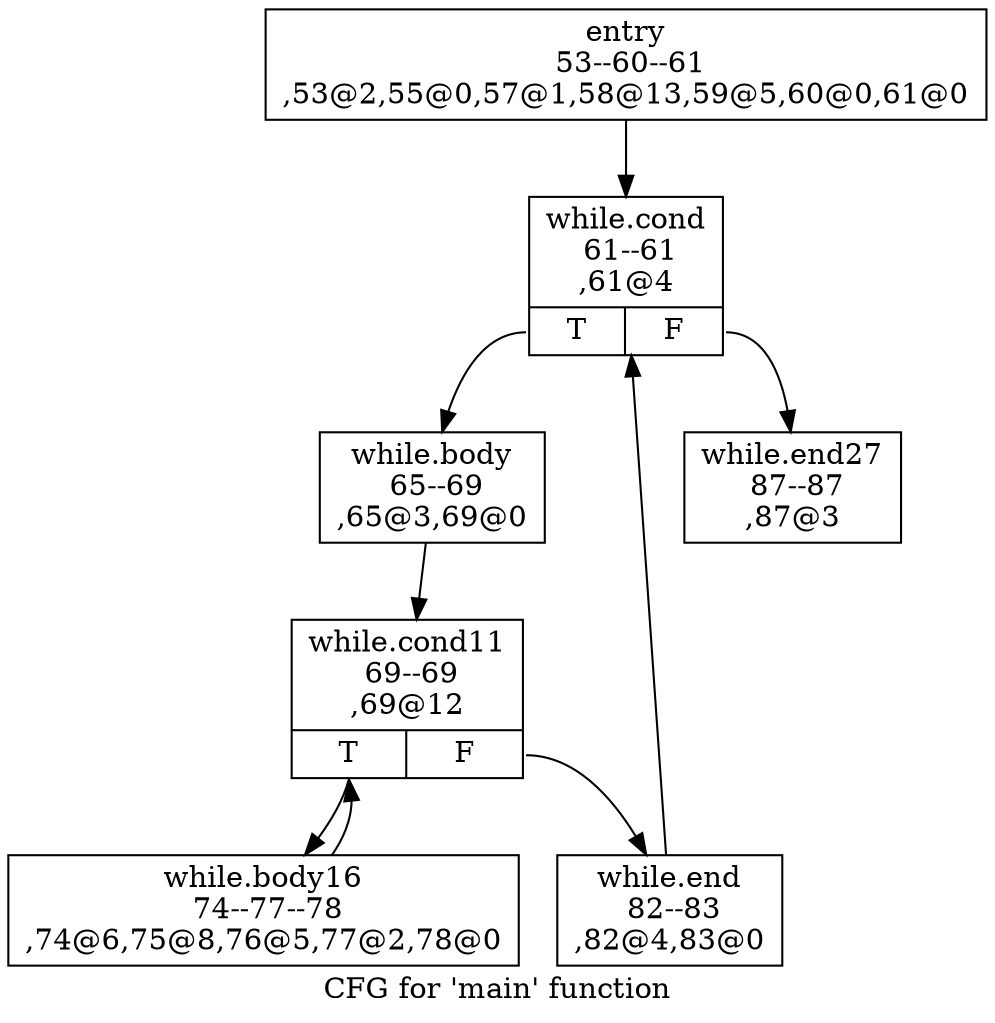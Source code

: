 digraph "CFG for 'main' function" {
	label="CFG for 'main' function";

	Node0x31a2ca0 [shape=record,label="{entry\n 53--60--61\n,53@2,55@0,57@1,58@13,59@5,60@0,61@0\n}"];
	Node0x31a2ca0 -> Node0x31a2d00;
	Node0x31a2d00 [shape=record,label="{while.cond\n 61--61\n,61@4\n|{<s0>T|<s1>F}}"];
	Node0x31a2d00:s0 -> Node0x31a2d60;
	Node0x31a2d00:s1 -> Node0x31a58f0;
	Node0x31a2d60 [shape=record,label="{while.body\n 65--69\n,65@3,69@0\n}"];
	Node0x31a2d60 -> Node0x31a2dc0;
	Node0x31a2dc0 [shape=record,label="{while.cond11\n 69--69\n,69@12\n|{<s0>T|<s1>F}}"];
	Node0x31a2dc0:s0 -> Node0x31a2e20;
	Node0x31a2dc0:s1 -> Node0x31a5890;
	Node0x31a2e20 [shape=record,label="{while.body16\n 74--77--78\n,74@6,75@8,76@5,77@2,78@0\n}"];
	Node0x31a2e20 -> Node0x31a2dc0;
	Node0x31a5890 [shape=record,label="{while.end\n 82--83\n,82@4,83@0\n}"];
	Node0x31a5890 -> Node0x31a2d00;
	Node0x31a58f0 [shape=record,label="{while.end27\n 87--87\n,87@3\n}"];
}
